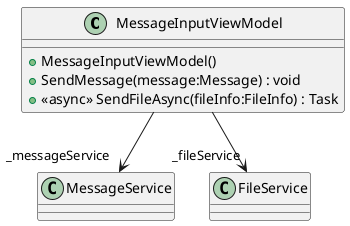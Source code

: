 @startuml
class MessageInputViewModel {
    + MessageInputViewModel()
    + SendMessage(message:Message) : void
    + <<async>> SendFileAsync(fileInfo:FileInfo) : Task
}
MessageInputViewModel --> "_messageService" MessageService
MessageInputViewModel --> "_fileService" FileService
@enduml
